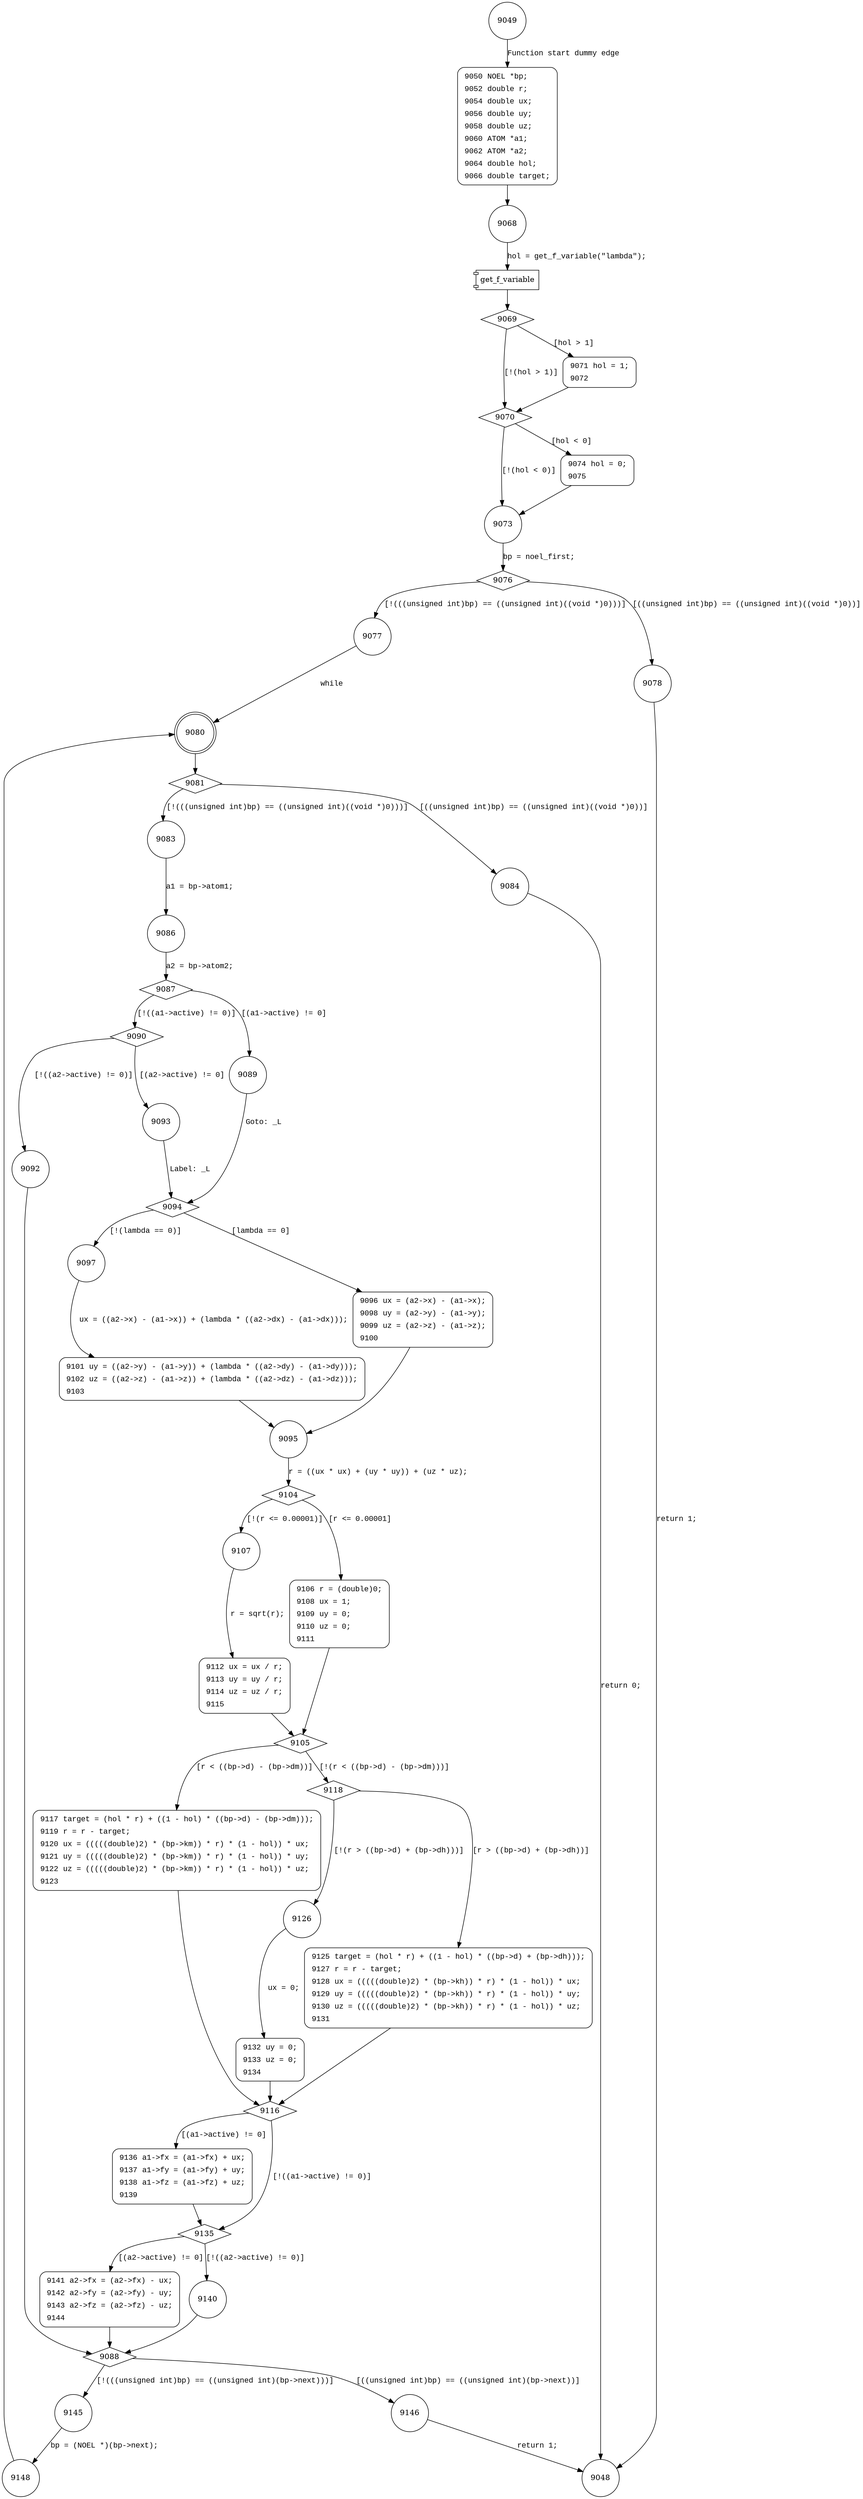 digraph f_ho_noel {
9049 [shape="circle"]
9050 [shape="circle"]
9068 [shape="circle"]
9069 [shape="diamond"]
9070 [shape="diamond"]
9071 [shape="circle"]
9073 [shape="circle"]
9074 [shape="circle"]
9076 [shape="diamond"]
9077 [shape="circle"]
9078 [shape="circle"]
9080 [shape="doublecircle"]
9081 [shape="diamond"]
9083 [shape="circle"]
9084 [shape="circle"]
9086 [shape="circle"]
9087 [shape="diamond"]
9090 [shape="diamond"]
9089 [shape="circle"]
9094 [shape="diamond"]
9097 [shape="circle"]
9096 [shape="circle"]
9095 [shape="circle"]
9104 [shape="diamond"]
9107 [shape="circle"]
9106 [shape="circle"]
9105 [shape="diamond"]
9118 [shape="diamond"]
9117 [shape="circle"]
9116 [shape="diamond"]
9135 [shape="diamond"]
9136 [shape="circle"]
9140 [shape="circle"]
9141 [shape="circle"]
9088 [shape="diamond"]
9145 [shape="circle"]
9146 [shape="circle"]
9148 [shape="circle"]
9126 [shape="circle"]
9125 [shape="circle"]
9132 [shape="circle"]
9112 [shape="circle"]
9101 [shape="circle"]
9092 [shape="circle"]
9093 [shape="circle"]
9048 [shape="circle"]
9050 [style="filled,bold" penwidth="1" fillcolor="white" fontname="Courier New" shape="Mrecord" label=<<table border="0" cellborder="0" cellpadding="3" bgcolor="white"><tr><td align="right">9050</td><td align="left">NOEL *bp;</td></tr><tr><td align="right">9052</td><td align="left">double r;</td></tr><tr><td align="right">9054</td><td align="left">double ux;</td></tr><tr><td align="right">9056</td><td align="left">double uy;</td></tr><tr><td align="right">9058</td><td align="left">double uz;</td></tr><tr><td align="right">9060</td><td align="left">ATOM *a1;</td></tr><tr><td align="right">9062</td><td align="left">ATOM *a2;</td></tr><tr><td align="right">9064</td><td align="left">double hol;</td></tr><tr><td align="right">9066</td><td align="left">double target;</td></tr></table>>]
9050 -> 9068[label=""]
9071 [style="filled,bold" penwidth="1" fillcolor="white" fontname="Courier New" shape="Mrecord" label=<<table border="0" cellborder="0" cellpadding="3" bgcolor="white"><tr><td align="right">9071</td><td align="left">hol = 1;</td></tr><tr><td align="right">9072</td><td align="left"></td></tr></table>>]
9071 -> 9070[label=""]
9074 [style="filled,bold" penwidth="1" fillcolor="white" fontname="Courier New" shape="Mrecord" label=<<table border="0" cellborder="0" cellpadding="3" bgcolor="white"><tr><td align="right">9074</td><td align="left">hol = 0;</td></tr><tr><td align="right">9075</td><td align="left"></td></tr></table>>]
9074 -> 9073[label=""]
9096 [style="filled,bold" penwidth="1" fillcolor="white" fontname="Courier New" shape="Mrecord" label=<<table border="0" cellborder="0" cellpadding="3" bgcolor="white"><tr><td align="right">9096</td><td align="left">ux = (a2-&gt;x) - (a1-&gt;x);</td></tr><tr><td align="right">9098</td><td align="left">uy = (a2-&gt;y) - (a1-&gt;y);</td></tr><tr><td align="right">9099</td><td align="left">uz = (a2-&gt;z) - (a1-&gt;z);</td></tr><tr><td align="right">9100</td><td align="left"></td></tr></table>>]
9096 -> 9095[label=""]
9106 [style="filled,bold" penwidth="1" fillcolor="white" fontname="Courier New" shape="Mrecord" label=<<table border="0" cellborder="0" cellpadding="3" bgcolor="white"><tr><td align="right">9106</td><td align="left">r = (double)0;</td></tr><tr><td align="right">9108</td><td align="left">ux = 1;</td></tr><tr><td align="right">9109</td><td align="left">uy = 0;</td></tr><tr><td align="right">9110</td><td align="left">uz = 0;</td></tr><tr><td align="right">9111</td><td align="left"></td></tr></table>>]
9106 -> 9105[label=""]
9117 [style="filled,bold" penwidth="1" fillcolor="white" fontname="Courier New" shape="Mrecord" label=<<table border="0" cellborder="0" cellpadding="3" bgcolor="white"><tr><td align="right">9117</td><td align="left">target = (hol * r) + ((1 - hol) * ((bp-&gt;d) - (bp-&gt;dm)));</td></tr><tr><td align="right">9119</td><td align="left">r = r - target;</td></tr><tr><td align="right">9120</td><td align="left">ux = (((((double)2) * (bp-&gt;km)) * r) * (1 - hol)) * ux;</td></tr><tr><td align="right">9121</td><td align="left">uy = (((((double)2) * (bp-&gt;km)) * r) * (1 - hol)) * uy;</td></tr><tr><td align="right">9122</td><td align="left">uz = (((((double)2) * (bp-&gt;km)) * r) * (1 - hol)) * uz;</td></tr><tr><td align="right">9123</td><td align="left"></td></tr></table>>]
9117 -> 9116[label=""]
9136 [style="filled,bold" penwidth="1" fillcolor="white" fontname="Courier New" shape="Mrecord" label=<<table border="0" cellborder="0" cellpadding="3" bgcolor="white"><tr><td align="right">9136</td><td align="left">a1-&gt;fx = (a1-&gt;fx) + ux;</td></tr><tr><td align="right">9137</td><td align="left">a1-&gt;fy = (a1-&gt;fy) + uy;</td></tr><tr><td align="right">9138</td><td align="left">a1-&gt;fz = (a1-&gt;fz) + uz;</td></tr><tr><td align="right">9139</td><td align="left"></td></tr></table>>]
9136 -> 9135[label=""]
9141 [style="filled,bold" penwidth="1" fillcolor="white" fontname="Courier New" shape="Mrecord" label=<<table border="0" cellborder="0" cellpadding="3" bgcolor="white"><tr><td align="right">9141</td><td align="left">a2-&gt;fx = (a2-&gt;fx) - ux;</td></tr><tr><td align="right">9142</td><td align="left">a2-&gt;fy = (a2-&gt;fy) - uy;</td></tr><tr><td align="right">9143</td><td align="left">a2-&gt;fz = (a2-&gt;fz) - uz;</td></tr><tr><td align="right">9144</td><td align="left"></td></tr></table>>]
9141 -> 9088[label=""]
9125 [style="filled,bold" penwidth="1" fillcolor="white" fontname="Courier New" shape="Mrecord" label=<<table border="0" cellborder="0" cellpadding="3" bgcolor="white"><tr><td align="right">9125</td><td align="left">target = (hol * r) + ((1 - hol) * ((bp-&gt;d) + (bp-&gt;dh)));</td></tr><tr><td align="right">9127</td><td align="left">r = r - target;</td></tr><tr><td align="right">9128</td><td align="left">ux = (((((double)2) * (bp-&gt;kh)) * r) * (1 - hol)) * ux;</td></tr><tr><td align="right">9129</td><td align="left">uy = (((((double)2) * (bp-&gt;kh)) * r) * (1 - hol)) * uy;</td></tr><tr><td align="right">9130</td><td align="left">uz = (((((double)2) * (bp-&gt;kh)) * r) * (1 - hol)) * uz;</td></tr><tr><td align="right">9131</td><td align="left"></td></tr></table>>]
9125 -> 9116[label=""]
9132 [style="filled,bold" penwidth="1" fillcolor="white" fontname="Courier New" shape="Mrecord" label=<<table border="0" cellborder="0" cellpadding="3" bgcolor="white"><tr><td align="right">9132</td><td align="left">uy = 0;</td></tr><tr><td align="right">9133</td><td align="left">uz = 0;</td></tr><tr><td align="right">9134</td><td align="left"></td></tr></table>>]
9132 -> 9116[label=""]
9112 [style="filled,bold" penwidth="1" fillcolor="white" fontname="Courier New" shape="Mrecord" label=<<table border="0" cellborder="0" cellpadding="3" bgcolor="white"><tr><td align="right">9112</td><td align="left">ux = ux / r;</td></tr><tr><td align="right">9113</td><td align="left">uy = uy / r;</td></tr><tr><td align="right">9114</td><td align="left">uz = uz / r;</td></tr><tr><td align="right">9115</td><td align="left"></td></tr></table>>]
9112 -> 9105[label=""]
9101 [style="filled,bold" penwidth="1" fillcolor="white" fontname="Courier New" shape="Mrecord" label=<<table border="0" cellborder="0" cellpadding="3" bgcolor="white"><tr><td align="right">9101</td><td align="left">uy = ((a2-&gt;y) - (a1-&gt;y)) + (lambda * ((a2-&gt;dy) - (a1-&gt;dy)));</td></tr><tr><td align="right">9102</td><td align="left">uz = ((a2-&gt;z) - (a1-&gt;z)) + (lambda * ((a2-&gt;dz) - (a1-&gt;dz)));</td></tr><tr><td align="right">9103</td><td align="left"></td></tr></table>>]
9101 -> 9095[label=""]
9049 -> 9050 [label="Function start dummy edge" fontname="Courier New"]
100558 [shape="component" label="get_f_variable"]
9068 -> 100558 [label="hol = get_f_variable(\"lambda\");" fontname="Courier New"]
100558 -> 9069 [label="" fontname="Courier New"]
9069 -> 9070 [label="[!(hol > 1)]" fontname="Courier New"]
9069 -> 9071 [label="[hol > 1]" fontname="Courier New"]
9070 -> 9073 [label="[!(hol < 0)]" fontname="Courier New"]
9070 -> 9074 [label="[hol < 0]" fontname="Courier New"]
9073 -> 9076 [label="bp = noel_first;" fontname="Courier New"]
9076 -> 9077 [label="[!(((unsigned int)bp) == ((unsigned int)((void *)0)))]" fontname="Courier New"]
9076 -> 9078 [label="[((unsigned int)bp) == ((unsigned int)((void *)0))]" fontname="Courier New"]
9077 -> 9080 [label="while" fontname="Courier New"]
9080 -> 9081 [label="" fontname="Courier New"]
9081 -> 9083 [label="[!(((unsigned int)bp) == ((unsigned int)((void *)0)))]" fontname="Courier New"]
9081 -> 9084 [label="[((unsigned int)bp) == ((unsigned int)((void *)0))]" fontname="Courier New"]
9083 -> 9086 [label="a1 = bp->atom1;" fontname="Courier New"]
9087 -> 9090 [label="[!((a1->active) != 0)]" fontname="Courier New"]
9087 -> 9089 [label="[(a1->active) != 0]" fontname="Courier New"]
9094 -> 9097 [label="[!(lambda == 0)]" fontname="Courier New"]
9094 -> 9096 [label="[lambda == 0]" fontname="Courier New"]
9095 -> 9104 [label="r = ((ux * ux) + (uy * uy)) + (uz * uz);" fontname="Courier New"]
9104 -> 9107 [label="[!(r <= 0.00001)]" fontname="Courier New"]
9104 -> 9106 [label="[r <= 0.00001]" fontname="Courier New"]
9105 -> 9118 [label="[!(r < ((bp->d) - (bp->dm)))]" fontname="Courier New"]
9105 -> 9117 [label="[r < ((bp->d) - (bp->dm))]" fontname="Courier New"]
9116 -> 9135 [label="[!((a1->active) != 0)]" fontname="Courier New"]
9116 -> 9136 [label="[(a1->active) != 0]" fontname="Courier New"]
9135 -> 9140 [label="[!((a2->active) != 0)]" fontname="Courier New"]
9135 -> 9141 [label="[(a2->active) != 0]" fontname="Courier New"]
9088 -> 9145 [label="[!(((unsigned int)bp) == ((unsigned int)(bp->next)))]" fontname="Courier New"]
9088 -> 9146 [label="[((unsigned int)bp) == ((unsigned int)(bp->next))]" fontname="Courier New"]
9145 -> 9148 [label="bp = (NOEL *)(bp->next);" fontname="Courier New"]
9140 -> 9088 [label="" fontname="Courier New"]
9118 -> 9126 [label="[!(r > ((bp->d) + (bp->dh)))]" fontname="Courier New"]
9118 -> 9125 [label="[r > ((bp->d) + (bp->dh))]" fontname="Courier New"]
9126 -> 9132 [label="ux = 0;" fontname="Courier New"]
9107 -> 9112 [label="r = sqrt(r);" fontname="Courier New"]
9097 -> 9101 [label="ux = ((a2->x) - (a1->x)) + (lambda * ((a2->dx) - (a1->dx)));" fontname="Courier New"]
9090 -> 9092 [label="[!((a2->active) != 0)]" fontname="Courier New"]
9090 -> 9093 [label="[(a2->active) != 0]" fontname="Courier New"]
9092 -> 9088 [label="" fontname="Courier New"]
9078 -> 9048 [label="return 1;" fontname="Courier New"]
9084 -> 9048 [label="return 0;" fontname="Courier New"]
9086 -> 9087 [label="a2 = bp->atom2;" fontname="Courier New"]
9089 -> 9094 [label="Goto: _L" fontname="Courier New"]
9146 -> 9048 [label="return 1;" fontname="Courier New"]
9148 -> 9080 [label="" fontname="Courier New"]
9093 -> 9094 [label="Label: _L" fontname="Courier New"]
}